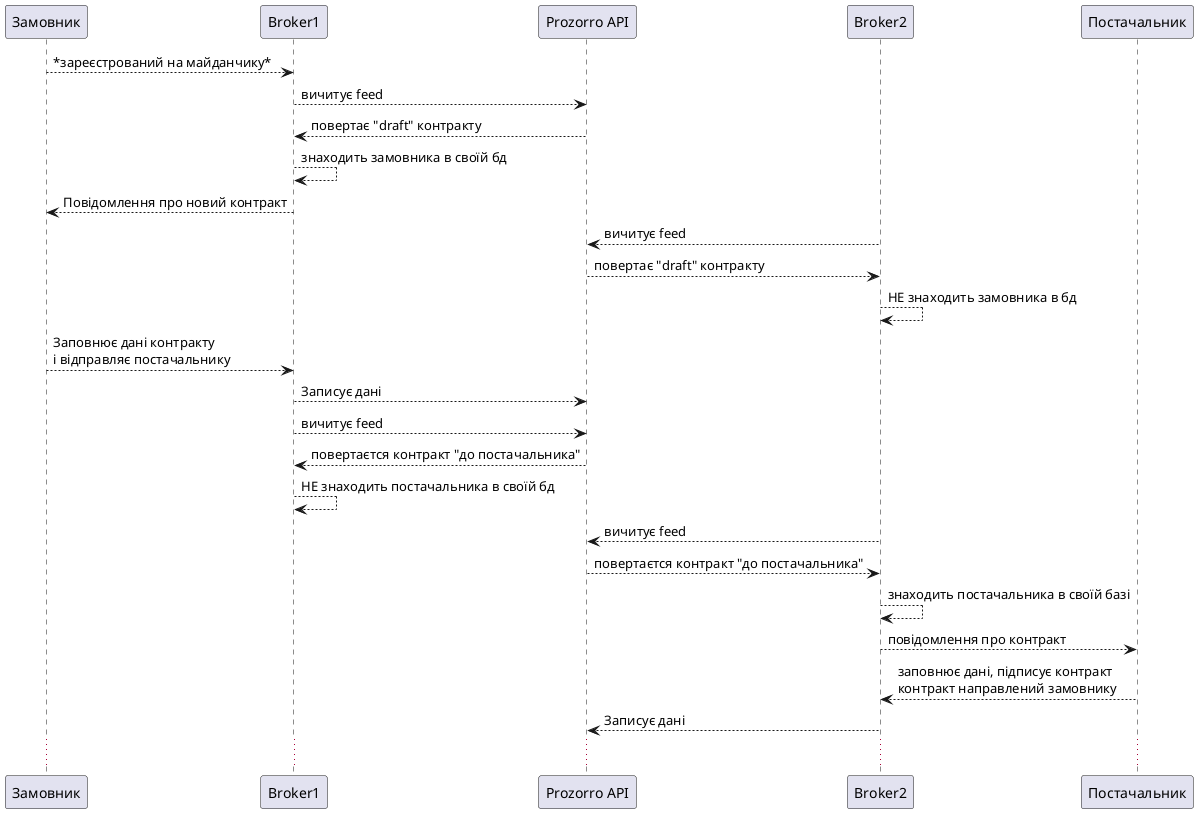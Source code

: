 @startuml

Замовник --> Broker1: *зареєстрований на майданчику*

Broker1 --> "Prozorro API" as  API: вичитує feed
Broker1 <-- API: повертає "draft" контракту
Broker1 --> Broker1: знаходить замовника в своїй бд
Broker1 ---> Замовник: Повідомлення про новий контракт

Broker2 --> "Prozorro API" as  API: вичитує feed
Broker2 <-- API: повертає "draft" контракту
Broker2 --> Broker2: НЕ знаходить замовника в бд


Broker1 <--- Замовник: Заповнює дані контракту \n\
і відправляє постачальнику
Broker1 --> API: Записує дані

Broker1 --> "Prozorro API" as  API: вичитує feed
Broker1 <-- API: повертаєтся контракт "до постачальника"
Broker1 --> Broker1: НЕ знаходить постачальника в своїй бд

Broker2 --> "Prozorro API" as  API: вичитує feed
Broker2 <-- API: повертаєтся контракт "до постачальника"
Broker2 --> Broker2: знаходить постачальника в своїй базі

Broker2 --> Постачальник: повідомлення про контракт
Broker2 <-- Постачальник: заповнює дані, підписує контракт\n\
контракт направлений замовнику
Broker2 --> API: Записує дані

...

@enduml